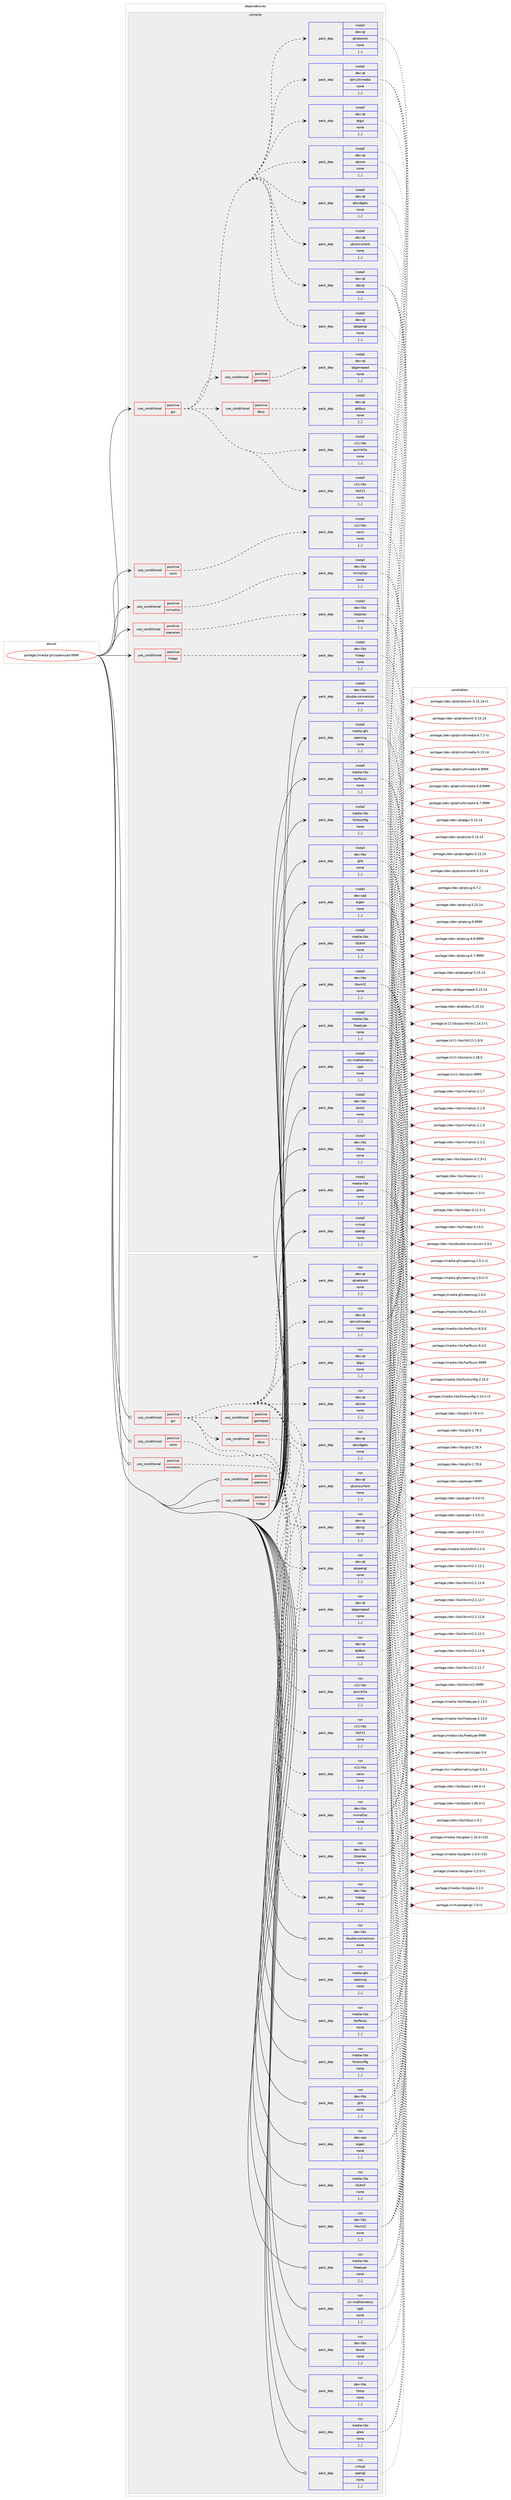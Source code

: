 digraph prolog {

# *************
# Graph options
# *************

newrank=true;
concentrate=true;
compound=true;
graph [rankdir=LR,fontname=Helvetica,fontsize=10,ranksep=1.5];#, ranksep=2.5, nodesep=0.2];
edge  [arrowhead=vee];
node  [fontname=Helvetica,fontsize=10];

# **********
# The ebuild
# **********

subgraph cluster_leftcol {
color=gray;
label=<<i>ebuild</i>>;
id [label="portage://media-gfx/openscad-9999", color=red, width=4, href="../media-gfx/openscad-9999.svg"];
}

# ****************
# The dependencies
# ****************

subgraph cluster_midcol {
color=gray;
label=<<i>dependencies</i>>;
subgraph cluster_compile {
fillcolor="#eeeeee";
style=filled;
label=<<i>compile</i>>;
subgraph cond73651 {
dependency292215 [label=<<TABLE BORDER="0" CELLBORDER="1" CELLSPACING="0" CELLPADDING="4"><TR><TD ROWSPAN="3" CELLPADDING="10">use_conditional</TD></TR><TR><TD>positive</TD></TR><TR><TD>cairo</TD></TR></TABLE>>, shape=none, color=red];
subgraph pack216193 {
dependency292216 [label=<<TABLE BORDER="0" CELLBORDER="1" CELLSPACING="0" CELLPADDING="4" WIDTH="220"><TR><TD ROWSPAN="6" CELLPADDING="30">pack_dep</TD></TR><TR><TD WIDTH="110">install</TD></TR><TR><TD>x11-libs</TD></TR><TR><TD>cairo</TD></TR><TR><TD>none</TD></TR><TR><TD>[,,]</TD></TR></TABLE>>, shape=none, color=blue];
}
dependency292215:e -> dependency292216:w [weight=20,style="dashed",arrowhead="vee"];
}
id:e -> dependency292215:w [weight=20,style="solid",arrowhead="vee"];
subgraph cond73652 {
dependency292217 [label=<<TABLE BORDER="0" CELLBORDER="1" CELLSPACING="0" CELLPADDING="4"><TR><TD ROWSPAN="3" CELLPADDING="10">use_conditional</TD></TR><TR><TD>positive</TD></TR><TR><TD>gui</TD></TR></TABLE>>, shape=none, color=red];
subgraph pack216194 {
dependency292218 [label=<<TABLE BORDER="0" CELLBORDER="1" CELLSPACING="0" CELLPADDING="4" WIDTH="220"><TR><TD ROWSPAN="6" CELLPADDING="30">pack_dep</TD></TR><TR><TD WIDTH="110">install</TD></TR><TR><TD>dev-qt</TD></TR><TR><TD>qtconcurrent</TD></TR><TR><TD>none</TD></TR><TR><TD>[,,]</TD></TR></TABLE>>, shape=none, color=blue];
}
dependency292217:e -> dependency292218:w [weight=20,style="dashed",arrowhead="vee"];
subgraph pack216195 {
dependency292219 [label=<<TABLE BORDER="0" CELLBORDER="1" CELLSPACING="0" CELLPADDING="4" WIDTH="220"><TR><TD ROWSPAN="6" CELLPADDING="30">pack_dep</TD></TR><TR><TD WIDTH="110">install</TD></TR><TR><TD>dev-qt</TD></TR><TR><TD>qtcore</TD></TR><TR><TD>none</TD></TR><TR><TD>[,,]</TD></TR></TABLE>>, shape=none, color=blue];
}
dependency292217:e -> dependency292219:w [weight=20,style="dashed",arrowhead="vee"];
subgraph pack216196 {
dependency292220 [label=<<TABLE BORDER="0" CELLBORDER="1" CELLSPACING="0" CELLPADDING="4" WIDTH="220"><TR><TD ROWSPAN="6" CELLPADDING="30">pack_dep</TD></TR><TR><TD WIDTH="110">install</TD></TR><TR><TD>dev-qt</TD></TR><TR><TD>qtgui</TD></TR><TR><TD>none</TD></TR><TR><TD>[,,]</TD></TR></TABLE>>, shape=none, color=blue];
}
dependency292217:e -> dependency292220:w [weight=20,style="dashed",arrowhead="vee"];
subgraph pack216197 {
dependency292221 [label=<<TABLE BORDER="0" CELLBORDER="1" CELLSPACING="0" CELLPADDING="4" WIDTH="220"><TR><TD ROWSPAN="6" CELLPADDING="30">pack_dep</TD></TR><TR><TD WIDTH="110">install</TD></TR><TR><TD>dev-qt</TD></TR><TR><TD>qtmultimedia</TD></TR><TR><TD>none</TD></TR><TR><TD>[,,]</TD></TR></TABLE>>, shape=none, color=blue];
}
dependency292217:e -> dependency292221:w [weight=20,style="dashed",arrowhead="vee"];
subgraph pack216198 {
dependency292222 [label=<<TABLE BORDER="0" CELLBORDER="1" CELLSPACING="0" CELLPADDING="4" WIDTH="220"><TR><TD ROWSPAN="6" CELLPADDING="30">pack_dep</TD></TR><TR><TD WIDTH="110">install</TD></TR><TR><TD>dev-qt</TD></TR><TR><TD>qtnetwork</TD></TR><TR><TD>none</TD></TR><TR><TD>[,,]</TD></TR></TABLE>>, shape=none, color=blue];
}
dependency292217:e -> dependency292222:w [weight=20,style="dashed",arrowhead="vee"];
subgraph pack216199 {
dependency292223 [label=<<TABLE BORDER="0" CELLBORDER="1" CELLSPACING="0" CELLPADDING="4" WIDTH="220"><TR><TD ROWSPAN="6" CELLPADDING="30">pack_dep</TD></TR><TR><TD WIDTH="110">install</TD></TR><TR><TD>dev-qt</TD></TR><TR><TD>qtopengl</TD></TR><TR><TD>none</TD></TR><TR><TD>[,,]</TD></TR></TABLE>>, shape=none, color=blue];
}
dependency292217:e -> dependency292223:w [weight=20,style="dashed",arrowhead="vee"];
subgraph pack216200 {
dependency292224 [label=<<TABLE BORDER="0" CELLBORDER="1" CELLSPACING="0" CELLPADDING="4" WIDTH="220"><TR><TD ROWSPAN="6" CELLPADDING="30">pack_dep</TD></TR><TR><TD WIDTH="110">install</TD></TR><TR><TD>dev-qt</TD></TR><TR><TD>qtsvg</TD></TR><TR><TD>none</TD></TR><TR><TD>[,,]</TD></TR></TABLE>>, shape=none, color=blue];
}
dependency292217:e -> dependency292224:w [weight=20,style="dashed",arrowhead="vee"];
subgraph pack216201 {
dependency292225 [label=<<TABLE BORDER="0" CELLBORDER="1" CELLSPACING="0" CELLPADDING="4" WIDTH="220"><TR><TD ROWSPAN="6" CELLPADDING="30">pack_dep</TD></TR><TR><TD WIDTH="110">install</TD></TR><TR><TD>dev-qt</TD></TR><TR><TD>qtwidgets</TD></TR><TR><TD>none</TD></TR><TR><TD>[,,]</TD></TR></TABLE>>, shape=none, color=blue];
}
dependency292217:e -> dependency292225:w [weight=20,style="dashed",arrowhead="vee"];
subgraph pack216202 {
dependency292226 [label=<<TABLE BORDER="0" CELLBORDER="1" CELLSPACING="0" CELLPADDING="4" WIDTH="220"><TR><TD ROWSPAN="6" CELLPADDING="30">pack_dep</TD></TR><TR><TD WIDTH="110">install</TD></TR><TR><TD>x11-libs</TD></TR><TR><TD>libX11</TD></TR><TR><TD>none</TD></TR><TR><TD>[,,]</TD></TR></TABLE>>, shape=none, color=blue];
}
dependency292217:e -> dependency292226:w [weight=20,style="dashed",arrowhead="vee"];
subgraph pack216203 {
dependency292227 [label=<<TABLE BORDER="0" CELLBORDER="1" CELLSPACING="0" CELLPADDING="4" WIDTH="220"><TR><TD ROWSPAN="6" CELLPADDING="30">pack_dep</TD></TR><TR><TD WIDTH="110">install</TD></TR><TR><TD>x11-libs</TD></TR><TR><TD>qscintilla</TD></TR><TR><TD>none</TD></TR><TR><TD>[,,]</TD></TR></TABLE>>, shape=none, color=blue];
}
dependency292217:e -> dependency292227:w [weight=20,style="dashed",arrowhead="vee"];
subgraph cond73653 {
dependency292228 [label=<<TABLE BORDER="0" CELLBORDER="1" CELLSPACING="0" CELLPADDING="4"><TR><TD ROWSPAN="3" CELLPADDING="10">use_conditional</TD></TR><TR><TD>positive</TD></TR><TR><TD>dbus</TD></TR></TABLE>>, shape=none, color=red];
subgraph pack216204 {
dependency292229 [label=<<TABLE BORDER="0" CELLBORDER="1" CELLSPACING="0" CELLPADDING="4" WIDTH="220"><TR><TD ROWSPAN="6" CELLPADDING="30">pack_dep</TD></TR><TR><TD WIDTH="110">install</TD></TR><TR><TD>dev-qt</TD></TR><TR><TD>qtdbus</TD></TR><TR><TD>none</TD></TR><TR><TD>[,,]</TD></TR></TABLE>>, shape=none, color=blue];
}
dependency292228:e -> dependency292229:w [weight=20,style="dashed",arrowhead="vee"];
}
dependency292217:e -> dependency292228:w [weight=20,style="dashed",arrowhead="vee"];
subgraph cond73654 {
dependency292230 [label=<<TABLE BORDER="0" CELLBORDER="1" CELLSPACING="0" CELLPADDING="4"><TR><TD ROWSPAN="3" CELLPADDING="10">use_conditional</TD></TR><TR><TD>positive</TD></TR><TR><TD>gamepad</TD></TR></TABLE>>, shape=none, color=red];
subgraph pack216205 {
dependency292231 [label=<<TABLE BORDER="0" CELLBORDER="1" CELLSPACING="0" CELLPADDING="4" WIDTH="220"><TR><TD ROWSPAN="6" CELLPADDING="30">pack_dep</TD></TR><TR><TD WIDTH="110">install</TD></TR><TR><TD>dev-qt</TD></TR><TR><TD>qtgamepad</TD></TR><TR><TD>none</TD></TR><TR><TD>[,,]</TD></TR></TABLE>>, shape=none, color=blue];
}
dependency292230:e -> dependency292231:w [weight=20,style="dashed",arrowhead="vee"];
}
dependency292217:e -> dependency292230:w [weight=20,style="dashed",arrowhead="vee"];
}
id:e -> dependency292217:w [weight=20,style="solid",arrowhead="vee"];
subgraph cond73655 {
dependency292232 [label=<<TABLE BORDER="0" CELLBORDER="1" CELLSPACING="0" CELLPADDING="4"><TR><TD ROWSPAN="3" CELLPADDING="10">use_conditional</TD></TR><TR><TD>positive</TD></TR><TR><TD>hidapi</TD></TR></TABLE>>, shape=none, color=red];
subgraph pack216206 {
dependency292233 [label=<<TABLE BORDER="0" CELLBORDER="1" CELLSPACING="0" CELLPADDING="4" WIDTH="220"><TR><TD ROWSPAN="6" CELLPADDING="30">pack_dep</TD></TR><TR><TD WIDTH="110">install</TD></TR><TR><TD>dev-libs</TD></TR><TR><TD>hidapi</TD></TR><TR><TD>none</TD></TR><TR><TD>[,,]</TD></TR></TABLE>>, shape=none, color=blue];
}
dependency292232:e -> dependency292233:w [weight=20,style="dashed",arrowhead="vee"];
}
id:e -> dependency292232:w [weight=20,style="solid",arrowhead="vee"];
subgraph cond73656 {
dependency292234 [label=<<TABLE BORDER="0" CELLBORDER="1" CELLSPACING="0" CELLPADDING="4"><TR><TD ROWSPAN="3" CELLPADDING="10">use_conditional</TD></TR><TR><TD>positive</TD></TR><TR><TD>mimalloc</TD></TR></TABLE>>, shape=none, color=red];
subgraph pack216207 {
dependency292235 [label=<<TABLE BORDER="0" CELLBORDER="1" CELLSPACING="0" CELLPADDING="4" WIDTH="220"><TR><TD ROWSPAN="6" CELLPADDING="30">pack_dep</TD></TR><TR><TD WIDTH="110">install</TD></TR><TR><TD>dev-libs</TD></TR><TR><TD>mimalloc</TD></TR><TR><TD>none</TD></TR><TR><TD>[,,]</TD></TR></TABLE>>, shape=none, color=blue];
}
dependency292234:e -> dependency292235:w [weight=20,style="dashed",arrowhead="vee"];
}
id:e -> dependency292234:w [weight=20,style="solid",arrowhead="vee"];
subgraph cond73657 {
dependency292236 [label=<<TABLE BORDER="0" CELLBORDER="1" CELLSPACING="0" CELLPADDING="4"><TR><TD ROWSPAN="3" CELLPADDING="10">use_conditional</TD></TR><TR><TD>positive</TD></TR><TR><TD>spacenav</TD></TR></TABLE>>, shape=none, color=red];
subgraph pack216208 {
dependency292237 [label=<<TABLE BORDER="0" CELLBORDER="1" CELLSPACING="0" CELLPADDING="4" WIDTH="220"><TR><TD ROWSPAN="6" CELLPADDING="30">pack_dep</TD></TR><TR><TD WIDTH="110">install</TD></TR><TR><TD>dev-libs</TD></TR><TR><TD>libspnav</TD></TR><TR><TD>none</TD></TR><TR><TD>[,,]</TD></TR></TABLE>>, shape=none, color=blue];
}
dependency292236:e -> dependency292237:w [weight=20,style="dashed",arrowhead="vee"];
}
id:e -> dependency292236:w [weight=20,style="solid",arrowhead="vee"];
subgraph pack216209 {
dependency292238 [label=<<TABLE BORDER="0" CELLBORDER="1" CELLSPACING="0" CELLPADDING="4" WIDTH="220"><TR><TD ROWSPAN="6" CELLPADDING="30">pack_dep</TD></TR><TR><TD WIDTH="110">install</TD></TR><TR><TD>dev-cpp</TD></TR><TR><TD>eigen</TD></TR><TR><TD>none</TD></TR><TR><TD>[,,]</TD></TR></TABLE>>, shape=none, color=blue];
}
id:e -> dependency292238:w [weight=20,style="solid",arrowhead="vee"];
subgraph pack216210 {
dependency292239 [label=<<TABLE BORDER="0" CELLBORDER="1" CELLSPACING="0" CELLPADDING="4" WIDTH="220"><TR><TD ROWSPAN="6" CELLPADDING="30">pack_dep</TD></TR><TR><TD WIDTH="110">install</TD></TR><TR><TD>dev-libs</TD></TR><TR><TD>boost</TD></TR><TR><TD>none</TD></TR><TR><TD>[,,]</TD></TR></TABLE>>, shape=none, color=blue];
}
id:e -> dependency292239:w [weight=20,style="solid",arrowhead="vee"];
subgraph pack216211 {
dependency292240 [label=<<TABLE BORDER="0" CELLBORDER="1" CELLSPACING="0" CELLPADDING="4" WIDTH="220"><TR><TD ROWSPAN="6" CELLPADDING="30">pack_dep</TD></TR><TR><TD WIDTH="110">install</TD></TR><TR><TD>dev-libs</TD></TR><TR><TD>double-conversion</TD></TR><TR><TD>none</TD></TR><TR><TD>[,,]</TD></TR></TABLE>>, shape=none, color=blue];
}
id:e -> dependency292240:w [weight=20,style="solid",arrowhead="vee"];
subgraph pack216212 {
dependency292241 [label=<<TABLE BORDER="0" CELLBORDER="1" CELLSPACING="0" CELLPADDING="4" WIDTH="220"><TR><TD ROWSPAN="6" CELLPADDING="30">pack_dep</TD></TR><TR><TD WIDTH="110">install</TD></TR><TR><TD>dev-libs</TD></TR><TR><TD>glib</TD></TR><TR><TD>none</TD></TR><TR><TD>[,,]</TD></TR></TABLE>>, shape=none, color=blue];
}
id:e -> dependency292241:w [weight=20,style="solid",arrowhead="vee"];
subgraph pack216213 {
dependency292242 [label=<<TABLE BORDER="0" CELLBORDER="1" CELLSPACING="0" CELLPADDING="4" WIDTH="220"><TR><TD ROWSPAN="6" CELLPADDING="30">pack_dep</TD></TR><TR><TD WIDTH="110">install</TD></TR><TR><TD>dev-libs</TD></TR><TR><TD>libxml2</TD></TR><TR><TD>none</TD></TR><TR><TD>[,,]</TD></TR></TABLE>>, shape=none, color=blue];
}
id:e -> dependency292242:w [weight=20,style="solid",arrowhead="vee"];
subgraph pack216214 {
dependency292243 [label=<<TABLE BORDER="0" CELLBORDER="1" CELLSPACING="0" CELLPADDING="4" WIDTH="220"><TR><TD ROWSPAN="6" CELLPADDING="30">pack_dep</TD></TR><TR><TD WIDTH="110">install</TD></TR><TR><TD>dev-libs</TD></TR><TR><TD>libzip</TD></TR><TR><TD>none</TD></TR><TR><TD>[,,]</TD></TR></TABLE>>, shape=none, color=blue];
}
id:e -> dependency292243:w [weight=20,style="solid",arrowhead="vee"];
subgraph pack216215 {
dependency292244 [label=<<TABLE BORDER="0" CELLBORDER="1" CELLSPACING="0" CELLPADDING="4" WIDTH="220"><TR><TD ROWSPAN="6" CELLPADDING="30">pack_dep</TD></TR><TR><TD WIDTH="110">install</TD></TR><TR><TD>media-gfx</TD></TR><TR><TD>opencsg</TD></TR><TR><TD>none</TD></TR><TR><TD>[,,]</TD></TR></TABLE>>, shape=none, color=blue];
}
id:e -> dependency292244:w [weight=20,style="solid",arrowhead="vee"];
subgraph pack216216 {
dependency292245 [label=<<TABLE BORDER="0" CELLBORDER="1" CELLSPACING="0" CELLPADDING="4" WIDTH="220"><TR><TD ROWSPAN="6" CELLPADDING="30">pack_dep</TD></TR><TR><TD WIDTH="110">install</TD></TR><TR><TD>media-libs</TD></TR><TR><TD>fontconfig</TD></TR><TR><TD>none</TD></TR><TR><TD>[,,]</TD></TR></TABLE>>, shape=none, color=blue];
}
id:e -> dependency292245:w [weight=20,style="solid",arrowhead="vee"];
subgraph pack216217 {
dependency292246 [label=<<TABLE BORDER="0" CELLBORDER="1" CELLSPACING="0" CELLPADDING="4" WIDTH="220"><TR><TD ROWSPAN="6" CELLPADDING="30">pack_dep</TD></TR><TR><TD WIDTH="110">install</TD></TR><TR><TD>media-libs</TD></TR><TR><TD>freetype</TD></TR><TR><TD>none</TD></TR><TR><TD>[,,]</TD></TR></TABLE>>, shape=none, color=blue];
}
id:e -> dependency292246:w [weight=20,style="solid",arrowhead="vee"];
subgraph pack216218 {
dependency292247 [label=<<TABLE BORDER="0" CELLBORDER="1" CELLSPACING="0" CELLPADDING="4" WIDTH="220"><TR><TD ROWSPAN="6" CELLPADDING="30">pack_dep</TD></TR><TR><TD WIDTH="110">install</TD></TR><TR><TD>media-libs</TD></TR><TR><TD>glew</TD></TR><TR><TD>none</TD></TR><TR><TD>[,,]</TD></TR></TABLE>>, shape=none, color=blue];
}
id:e -> dependency292247:w [weight=20,style="solid",arrowhead="vee"];
subgraph pack216219 {
dependency292248 [label=<<TABLE BORDER="0" CELLBORDER="1" CELLSPACING="0" CELLPADDING="4" WIDTH="220"><TR><TD ROWSPAN="6" CELLPADDING="30">pack_dep</TD></TR><TR><TD WIDTH="110">install</TD></TR><TR><TD>media-libs</TD></TR><TR><TD>harfbuzz</TD></TR><TR><TD>none</TD></TR><TR><TD>[,,]</TD></TR></TABLE>>, shape=none, color=blue];
}
id:e -> dependency292248:w [weight=20,style="solid",arrowhead="vee"];
subgraph pack216220 {
dependency292249 [label=<<TABLE BORDER="0" CELLBORDER="1" CELLSPACING="0" CELLPADDING="4" WIDTH="220"><TR><TD ROWSPAN="6" CELLPADDING="30">pack_dep</TD></TR><TR><TD WIDTH="110">install</TD></TR><TR><TD>media-libs</TD></TR><TR><TD>lib3mf</TD></TR><TR><TD>none</TD></TR><TR><TD>[,,]</TD></TR></TABLE>>, shape=none, color=blue];
}
id:e -> dependency292249:w [weight=20,style="solid",arrowhead="vee"];
subgraph pack216221 {
dependency292250 [label=<<TABLE BORDER="0" CELLBORDER="1" CELLSPACING="0" CELLPADDING="4" WIDTH="220"><TR><TD ROWSPAN="6" CELLPADDING="30">pack_dep</TD></TR><TR><TD WIDTH="110">install</TD></TR><TR><TD>sci-mathematics</TD></TR><TR><TD>cgal</TD></TR><TR><TD>none</TD></TR><TR><TD>[,,]</TD></TR></TABLE>>, shape=none, color=blue];
}
id:e -> dependency292250:w [weight=20,style="solid",arrowhead="vee"];
subgraph pack216222 {
dependency292251 [label=<<TABLE BORDER="0" CELLBORDER="1" CELLSPACING="0" CELLPADDING="4" WIDTH="220"><TR><TD ROWSPAN="6" CELLPADDING="30">pack_dep</TD></TR><TR><TD WIDTH="110">install</TD></TR><TR><TD>virtual</TD></TR><TR><TD>opengl</TD></TR><TR><TD>none</TD></TR><TR><TD>[,,]</TD></TR></TABLE>>, shape=none, color=blue];
}
id:e -> dependency292251:w [weight=20,style="solid",arrowhead="vee"];
}
subgraph cluster_compileandrun {
fillcolor="#eeeeee";
style=filled;
label=<<i>compile and run</i>>;
}
subgraph cluster_run {
fillcolor="#eeeeee";
style=filled;
label=<<i>run</i>>;
subgraph cond73658 {
dependency292252 [label=<<TABLE BORDER="0" CELLBORDER="1" CELLSPACING="0" CELLPADDING="4"><TR><TD ROWSPAN="3" CELLPADDING="10">use_conditional</TD></TR><TR><TD>positive</TD></TR><TR><TD>cairo</TD></TR></TABLE>>, shape=none, color=red];
subgraph pack216223 {
dependency292253 [label=<<TABLE BORDER="0" CELLBORDER="1" CELLSPACING="0" CELLPADDING="4" WIDTH="220"><TR><TD ROWSPAN="6" CELLPADDING="30">pack_dep</TD></TR><TR><TD WIDTH="110">run</TD></TR><TR><TD>x11-libs</TD></TR><TR><TD>cairo</TD></TR><TR><TD>none</TD></TR><TR><TD>[,,]</TD></TR></TABLE>>, shape=none, color=blue];
}
dependency292252:e -> dependency292253:w [weight=20,style="dashed",arrowhead="vee"];
}
id:e -> dependency292252:w [weight=20,style="solid",arrowhead="odot"];
subgraph cond73659 {
dependency292254 [label=<<TABLE BORDER="0" CELLBORDER="1" CELLSPACING="0" CELLPADDING="4"><TR><TD ROWSPAN="3" CELLPADDING="10">use_conditional</TD></TR><TR><TD>positive</TD></TR><TR><TD>gui</TD></TR></TABLE>>, shape=none, color=red];
subgraph pack216224 {
dependency292255 [label=<<TABLE BORDER="0" CELLBORDER="1" CELLSPACING="0" CELLPADDING="4" WIDTH="220"><TR><TD ROWSPAN="6" CELLPADDING="30">pack_dep</TD></TR><TR><TD WIDTH="110">run</TD></TR><TR><TD>dev-qt</TD></TR><TR><TD>qtconcurrent</TD></TR><TR><TD>none</TD></TR><TR><TD>[,,]</TD></TR></TABLE>>, shape=none, color=blue];
}
dependency292254:e -> dependency292255:w [weight=20,style="dashed",arrowhead="vee"];
subgraph pack216225 {
dependency292256 [label=<<TABLE BORDER="0" CELLBORDER="1" CELLSPACING="0" CELLPADDING="4" WIDTH="220"><TR><TD ROWSPAN="6" CELLPADDING="30">pack_dep</TD></TR><TR><TD WIDTH="110">run</TD></TR><TR><TD>dev-qt</TD></TR><TR><TD>qtcore</TD></TR><TR><TD>none</TD></TR><TR><TD>[,,]</TD></TR></TABLE>>, shape=none, color=blue];
}
dependency292254:e -> dependency292256:w [weight=20,style="dashed",arrowhead="vee"];
subgraph pack216226 {
dependency292257 [label=<<TABLE BORDER="0" CELLBORDER="1" CELLSPACING="0" CELLPADDING="4" WIDTH="220"><TR><TD ROWSPAN="6" CELLPADDING="30">pack_dep</TD></TR><TR><TD WIDTH="110">run</TD></TR><TR><TD>dev-qt</TD></TR><TR><TD>qtgui</TD></TR><TR><TD>none</TD></TR><TR><TD>[,,]</TD></TR></TABLE>>, shape=none, color=blue];
}
dependency292254:e -> dependency292257:w [weight=20,style="dashed",arrowhead="vee"];
subgraph pack216227 {
dependency292258 [label=<<TABLE BORDER="0" CELLBORDER="1" CELLSPACING="0" CELLPADDING="4" WIDTH="220"><TR><TD ROWSPAN="6" CELLPADDING="30">pack_dep</TD></TR><TR><TD WIDTH="110">run</TD></TR><TR><TD>dev-qt</TD></TR><TR><TD>qtmultimedia</TD></TR><TR><TD>none</TD></TR><TR><TD>[,,]</TD></TR></TABLE>>, shape=none, color=blue];
}
dependency292254:e -> dependency292258:w [weight=20,style="dashed",arrowhead="vee"];
subgraph pack216228 {
dependency292259 [label=<<TABLE BORDER="0" CELLBORDER="1" CELLSPACING="0" CELLPADDING="4" WIDTH="220"><TR><TD ROWSPAN="6" CELLPADDING="30">pack_dep</TD></TR><TR><TD WIDTH="110">run</TD></TR><TR><TD>dev-qt</TD></TR><TR><TD>qtnetwork</TD></TR><TR><TD>none</TD></TR><TR><TD>[,,]</TD></TR></TABLE>>, shape=none, color=blue];
}
dependency292254:e -> dependency292259:w [weight=20,style="dashed",arrowhead="vee"];
subgraph pack216229 {
dependency292260 [label=<<TABLE BORDER="0" CELLBORDER="1" CELLSPACING="0" CELLPADDING="4" WIDTH="220"><TR><TD ROWSPAN="6" CELLPADDING="30">pack_dep</TD></TR><TR><TD WIDTH="110">run</TD></TR><TR><TD>dev-qt</TD></TR><TR><TD>qtopengl</TD></TR><TR><TD>none</TD></TR><TR><TD>[,,]</TD></TR></TABLE>>, shape=none, color=blue];
}
dependency292254:e -> dependency292260:w [weight=20,style="dashed",arrowhead="vee"];
subgraph pack216230 {
dependency292261 [label=<<TABLE BORDER="0" CELLBORDER="1" CELLSPACING="0" CELLPADDING="4" WIDTH="220"><TR><TD ROWSPAN="6" CELLPADDING="30">pack_dep</TD></TR><TR><TD WIDTH="110">run</TD></TR><TR><TD>dev-qt</TD></TR><TR><TD>qtsvg</TD></TR><TR><TD>none</TD></TR><TR><TD>[,,]</TD></TR></TABLE>>, shape=none, color=blue];
}
dependency292254:e -> dependency292261:w [weight=20,style="dashed",arrowhead="vee"];
subgraph pack216231 {
dependency292262 [label=<<TABLE BORDER="0" CELLBORDER="1" CELLSPACING="0" CELLPADDING="4" WIDTH="220"><TR><TD ROWSPAN="6" CELLPADDING="30">pack_dep</TD></TR><TR><TD WIDTH="110">run</TD></TR><TR><TD>dev-qt</TD></TR><TR><TD>qtwidgets</TD></TR><TR><TD>none</TD></TR><TR><TD>[,,]</TD></TR></TABLE>>, shape=none, color=blue];
}
dependency292254:e -> dependency292262:w [weight=20,style="dashed",arrowhead="vee"];
subgraph pack216232 {
dependency292263 [label=<<TABLE BORDER="0" CELLBORDER="1" CELLSPACING="0" CELLPADDING="4" WIDTH="220"><TR><TD ROWSPAN="6" CELLPADDING="30">pack_dep</TD></TR><TR><TD WIDTH="110">run</TD></TR><TR><TD>x11-libs</TD></TR><TR><TD>libX11</TD></TR><TR><TD>none</TD></TR><TR><TD>[,,]</TD></TR></TABLE>>, shape=none, color=blue];
}
dependency292254:e -> dependency292263:w [weight=20,style="dashed",arrowhead="vee"];
subgraph pack216233 {
dependency292264 [label=<<TABLE BORDER="0" CELLBORDER="1" CELLSPACING="0" CELLPADDING="4" WIDTH="220"><TR><TD ROWSPAN="6" CELLPADDING="30">pack_dep</TD></TR><TR><TD WIDTH="110">run</TD></TR><TR><TD>x11-libs</TD></TR><TR><TD>qscintilla</TD></TR><TR><TD>none</TD></TR><TR><TD>[,,]</TD></TR></TABLE>>, shape=none, color=blue];
}
dependency292254:e -> dependency292264:w [weight=20,style="dashed",arrowhead="vee"];
subgraph cond73660 {
dependency292265 [label=<<TABLE BORDER="0" CELLBORDER="1" CELLSPACING="0" CELLPADDING="4"><TR><TD ROWSPAN="3" CELLPADDING="10">use_conditional</TD></TR><TR><TD>positive</TD></TR><TR><TD>dbus</TD></TR></TABLE>>, shape=none, color=red];
subgraph pack216234 {
dependency292266 [label=<<TABLE BORDER="0" CELLBORDER="1" CELLSPACING="0" CELLPADDING="4" WIDTH="220"><TR><TD ROWSPAN="6" CELLPADDING="30">pack_dep</TD></TR><TR><TD WIDTH="110">run</TD></TR><TR><TD>dev-qt</TD></TR><TR><TD>qtdbus</TD></TR><TR><TD>none</TD></TR><TR><TD>[,,]</TD></TR></TABLE>>, shape=none, color=blue];
}
dependency292265:e -> dependency292266:w [weight=20,style="dashed",arrowhead="vee"];
}
dependency292254:e -> dependency292265:w [weight=20,style="dashed",arrowhead="vee"];
subgraph cond73661 {
dependency292267 [label=<<TABLE BORDER="0" CELLBORDER="1" CELLSPACING="0" CELLPADDING="4"><TR><TD ROWSPAN="3" CELLPADDING="10">use_conditional</TD></TR><TR><TD>positive</TD></TR><TR><TD>gamepad</TD></TR></TABLE>>, shape=none, color=red];
subgraph pack216235 {
dependency292268 [label=<<TABLE BORDER="0" CELLBORDER="1" CELLSPACING="0" CELLPADDING="4" WIDTH="220"><TR><TD ROWSPAN="6" CELLPADDING="30">pack_dep</TD></TR><TR><TD WIDTH="110">run</TD></TR><TR><TD>dev-qt</TD></TR><TR><TD>qtgamepad</TD></TR><TR><TD>none</TD></TR><TR><TD>[,,]</TD></TR></TABLE>>, shape=none, color=blue];
}
dependency292267:e -> dependency292268:w [weight=20,style="dashed",arrowhead="vee"];
}
dependency292254:e -> dependency292267:w [weight=20,style="dashed",arrowhead="vee"];
}
id:e -> dependency292254:w [weight=20,style="solid",arrowhead="odot"];
subgraph cond73662 {
dependency292269 [label=<<TABLE BORDER="0" CELLBORDER="1" CELLSPACING="0" CELLPADDING="4"><TR><TD ROWSPAN="3" CELLPADDING="10">use_conditional</TD></TR><TR><TD>positive</TD></TR><TR><TD>hidapi</TD></TR></TABLE>>, shape=none, color=red];
subgraph pack216236 {
dependency292270 [label=<<TABLE BORDER="0" CELLBORDER="1" CELLSPACING="0" CELLPADDING="4" WIDTH="220"><TR><TD ROWSPAN="6" CELLPADDING="30">pack_dep</TD></TR><TR><TD WIDTH="110">run</TD></TR><TR><TD>dev-libs</TD></TR><TR><TD>hidapi</TD></TR><TR><TD>none</TD></TR><TR><TD>[,,]</TD></TR></TABLE>>, shape=none, color=blue];
}
dependency292269:e -> dependency292270:w [weight=20,style="dashed",arrowhead="vee"];
}
id:e -> dependency292269:w [weight=20,style="solid",arrowhead="odot"];
subgraph cond73663 {
dependency292271 [label=<<TABLE BORDER="0" CELLBORDER="1" CELLSPACING="0" CELLPADDING="4"><TR><TD ROWSPAN="3" CELLPADDING="10">use_conditional</TD></TR><TR><TD>positive</TD></TR><TR><TD>mimalloc</TD></TR></TABLE>>, shape=none, color=red];
subgraph pack216237 {
dependency292272 [label=<<TABLE BORDER="0" CELLBORDER="1" CELLSPACING="0" CELLPADDING="4" WIDTH="220"><TR><TD ROWSPAN="6" CELLPADDING="30">pack_dep</TD></TR><TR><TD WIDTH="110">run</TD></TR><TR><TD>dev-libs</TD></TR><TR><TD>mimalloc</TD></TR><TR><TD>none</TD></TR><TR><TD>[,,]</TD></TR></TABLE>>, shape=none, color=blue];
}
dependency292271:e -> dependency292272:w [weight=20,style="dashed",arrowhead="vee"];
}
id:e -> dependency292271:w [weight=20,style="solid",arrowhead="odot"];
subgraph cond73664 {
dependency292273 [label=<<TABLE BORDER="0" CELLBORDER="1" CELLSPACING="0" CELLPADDING="4"><TR><TD ROWSPAN="3" CELLPADDING="10">use_conditional</TD></TR><TR><TD>positive</TD></TR><TR><TD>spacenav</TD></TR></TABLE>>, shape=none, color=red];
subgraph pack216238 {
dependency292274 [label=<<TABLE BORDER="0" CELLBORDER="1" CELLSPACING="0" CELLPADDING="4" WIDTH="220"><TR><TD ROWSPAN="6" CELLPADDING="30">pack_dep</TD></TR><TR><TD WIDTH="110">run</TD></TR><TR><TD>dev-libs</TD></TR><TR><TD>libspnav</TD></TR><TR><TD>none</TD></TR><TR><TD>[,,]</TD></TR></TABLE>>, shape=none, color=blue];
}
dependency292273:e -> dependency292274:w [weight=20,style="dashed",arrowhead="vee"];
}
id:e -> dependency292273:w [weight=20,style="solid",arrowhead="odot"];
subgraph pack216239 {
dependency292275 [label=<<TABLE BORDER="0" CELLBORDER="1" CELLSPACING="0" CELLPADDING="4" WIDTH="220"><TR><TD ROWSPAN="6" CELLPADDING="30">pack_dep</TD></TR><TR><TD WIDTH="110">run</TD></TR><TR><TD>dev-cpp</TD></TR><TR><TD>eigen</TD></TR><TR><TD>none</TD></TR><TR><TD>[,,]</TD></TR></TABLE>>, shape=none, color=blue];
}
id:e -> dependency292275:w [weight=20,style="solid",arrowhead="odot"];
subgraph pack216240 {
dependency292276 [label=<<TABLE BORDER="0" CELLBORDER="1" CELLSPACING="0" CELLPADDING="4" WIDTH="220"><TR><TD ROWSPAN="6" CELLPADDING="30">pack_dep</TD></TR><TR><TD WIDTH="110">run</TD></TR><TR><TD>dev-libs</TD></TR><TR><TD>boost</TD></TR><TR><TD>none</TD></TR><TR><TD>[,,]</TD></TR></TABLE>>, shape=none, color=blue];
}
id:e -> dependency292276:w [weight=20,style="solid",arrowhead="odot"];
subgraph pack216241 {
dependency292277 [label=<<TABLE BORDER="0" CELLBORDER="1" CELLSPACING="0" CELLPADDING="4" WIDTH="220"><TR><TD ROWSPAN="6" CELLPADDING="30">pack_dep</TD></TR><TR><TD WIDTH="110">run</TD></TR><TR><TD>dev-libs</TD></TR><TR><TD>double-conversion</TD></TR><TR><TD>none</TD></TR><TR><TD>[,,]</TD></TR></TABLE>>, shape=none, color=blue];
}
id:e -> dependency292277:w [weight=20,style="solid",arrowhead="odot"];
subgraph pack216242 {
dependency292278 [label=<<TABLE BORDER="0" CELLBORDER="1" CELLSPACING="0" CELLPADDING="4" WIDTH="220"><TR><TD ROWSPAN="6" CELLPADDING="30">pack_dep</TD></TR><TR><TD WIDTH="110">run</TD></TR><TR><TD>dev-libs</TD></TR><TR><TD>glib</TD></TR><TR><TD>none</TD></TR><TR><TD>[,,]</TD></TR></TABLE>>, shape=none, color=blue];
}
id:e -> dependency292278:w [weight=20,style="solid",arrowhead="odot"];
subgraph pack216243 {
dependency292279 [label=<<TABLE BORDER="0" CELLBORDER="1" CELLSPACING="0" CELLPADDING="4" WIDTH="220"><TR><TD ROWSPAN="6" CELLPADDING="30">pack_dep</TD></TR><TR><TD WIDTH="110">run</TD></TR><TR><TD>dev-libs</TD></TR><TR><TD>libxml2</TD></TR><TR><TD>none</TD></TR><TR><TD>[,,]</TD></TR></TABLE>>, shape=none, color=blue];
}
id:e -> dependency292279:w [weight=20,style="solid",arrowhead="odot"];
subgraph pack216244 {
dependency292280 [label=<<TABLE BORDER="0" CELLBORDER="1" CELLSPACING="0" CELLPADDING="4" WIDTH="220"><TR><TD ROWSPAN="6" CELLPADDING="30">pack_dep</TD></TR><TR><TD WIDTH="110">run</TD></TR><TR><TD>dev-libs</TD></TR><TR><TD>libzip</TD></TR><TR><TD>none</TD></TR><TR><TD>[,,]</TD></TR></TABLE>>, shape=none, color=blue];
}
id:e -> dependency292280:w [weight=20,style="solid",arrowhead="odot"];
subgraph pack216245 {
dependency292281 [label=<<TABLE BORDER="0" CELLBORDER="1" CELLSPACING="0" CELLPADDING="4" WIDTH="220"><TR><TD ROWSPAN="6" CELLPADDING="30">pack_dep</TD></TR><TR><TD WIDTH="110">run</TD></TR><TR><TD>media-gfx</TD></TR><TR><TD>opencsg</TD></TR><TR><TD>none</TD></TR><TR><TD>[,,]</TD></TR></TABLE>>, shape=none, color=blue];
}
id:e -> dependency292281:w [weight=20,style="solid",arrowhead="odot"];
subgraph pack216246 {
dependency292282 [label=<<TABLE BORDER="0" CELLBORDER="1" CELLSPACING="0" CELLPADDING="4" WIDTH="220"><TR><TD ROWSPAN="6" CELLPADDING="30">pack_dep</TD></TR><TR><TD WIDTH="110">run</TD></TR><TR><TD>media-libs</TD></TR><TR><TD>fontconfig</TD></TR><TR><TD>none</TD></TR><TR><TD>[,,]</TD></TR></TABLE>>, shape=none, color=blue];
}
id:e -> dependency292282:w [weight=20,style="solid",arrowhead="odot"];
subgraph pack216247 {
dependency292283 [label=<<TABLE BORDER="0" CELLBORDER="1" CELLSPACING="0" CELLPADDING="4" WIDTH="220"><TR><TD ROWSPAN="6" CELLPADDING="30">pack_dep</TD></TR><TR><TD WIDTH="110">run</TD></TR><TR><TD>media-libs</TD></TR><TR><TD>freetype</TD></TR><TR><TD>none</TD></TR><TR><TD>[,,]</TD></TR></TABLE>>, shape=none, color=blue];
}
id:e -> dependency292283:w [weight=20,style="solid",arrowhead="odot"];
subgraph pack216248 {
dependency292284 [label=<<TABLE BORDER="0" CELLBORDER="1" CELLSPACING="0" CELLPADDING="4" WIDTH="220"><TR><TD ROWSPAN="6" CELLPADDING="30">pack_dep</TD></TR><TR><TD WIDTH="110">run</TD></TR><TR><TD>media-libs</TD></TR><TR><TD>glew</TD></TR><TR><TD>none</TD></TR><TR><TD>[,,]</TD></TR></TABLE>>, shape=none, color=blue];
}
id:e -> dependency292284:w [weight=20,style="solid",arrowhead="odot"];
subgraph pack216249 {
dependency292285 [label=<<TABLE BORDER="0" CELLBORDER="1" CELLSPACING="0" CELLPADDING="4" WIDTH="220"><TR><TD ROWSPAN="6" CELLPADDING="30">pack_dep</TD></TR><TR><TD WIDTH="110">run</TD></TR><TR><TD>media-libs</TD></TR><TR><TD>harfbuzz</TD></TR><TR><TD>none</TD></TR><TR><TD>[,,]</TD></TR></TABLE>>, shape=none, color=blue];
}
id:e -> dependency292285:w [weight=20,style="solid",arrowhead="odot"];
subgraph pack216250 {
dependency292286 [label=<<TABLE BORDER="0" CELLBORDER="1" CELLSPACING="0" CELLPADDING="4" WIDTH="220"><TR><TD ROWSPAN="6" CELLPADDING="30">pack_dep</TD></TR><TR><TD WIDTH="110">run</TD></TR><TR><TD>media-libs</TD></TR><TR><TD>lib3mf</TD></TR><TR><TD>none</TD></TR><TR><TD>[,,]</TD></TR></TABLE>>, shape=none, color=blue];
}
id:e -> dependency292286:w [weight=20,style="solid",arrowhead="odot"];
subgraph pack216251 {
dependency292287 [label=<<TABLE BORDER="0" CELLBORDER="1" CELLSPACING="0" CELLPADDING="4" WIDTH="220"><TR><TD ROWSPAN="6" CELLPADDING="30">pack_dep</TD></TR><TR><TD WIDTH="110">run</TD></TR><TR><TD>sci-mathematics</TD></TR><TR><TD>cgal</TD></TR><TR><TD>none</TD></TR><TR><TD>[,,]</TD></TR></TABLE>>, shape=none, color=blue];
}
id:e -> dependency292287:w [weight=20,style="solid",arrowhead="odot"];
subgraph pack216252 {
dependency292288 [label=<<TABLE BORDER="0" CELLBORDER="1" CELLSPACING="0" CELLPADDING="4" WIDTH="220"><TR><TD ROWSPAN="6" CELLPADDING="30">pack_dep</TD></TR><TR><TD WIDTH="110">run</TD></TR><TR><TD>virtual</TD></TR><TR><TD>opengl</TD></TR><TR><TD>none</TD></TR><TR><TD>[,,]</TD></TR></TABLE>>, shape=none, color=blue];
}
id:e -> dependency292288:w [weight=20,style="solid",arrowhead="odot"];
}
}

# **************
# The candidates
# **************

subgraph cluster_choices {
rank=same;
color=gray;
label=<<i>candidates</i>>;

subgraph choice216193 {
color=black;
nodesep=1;
choice120494945108105981154799971051141114557575757 [label="portage://x11-libs/cairo-9999", color=red, width=4,href="../x11-libs/cairo-9999.svg"];
choice1204949451081059811547999710511411145494649564648 [label="portage://x11-libs/cairo-1.18.0", color=red, width=4,href="../x11-libs/cairo-1.18.0.svg"];
dependency292216:e -> choice120494945108105981154799971051141114557575757:w [style=dotted,weight="100"];
dependency292216:e -> choice1204949451081059811547999710511411145494649564648:w [style=dotted,weight="100"];
}
subgraph choice216194 {
color=black;
nodesep=1;
choice100101118451131164711311699111110991171141141011101164553464953464952 [label="portage://dev-qt/qtconcurrent-5.15.14", color=red, width=4,href="../dev-qt/qtconcurrent-5.15.14.svg"];
dependency292218:e -> choice100101118451131164711311699111110991171141141011101164553464953464952:w [style=dotted,weight="100"];
}
subgraph choice216195 {
color=black;
nodesep=1;
choice1001011184511311647113116991111141014553464953464952 [label="portage://dev-qt/qtcore-5.15.14", color=red, width=4,href="../dev-qt/qtcore-5.15.14.svg"];
dependency292219:e -> choice1001011184511311647113116991111141014553464953464952:w [style=dotted,weight="100"];
}
subgraph choice216196 {
color=black;
nodesep=1;
choice10010111845113116471131161031171054553464953464952 [label="portage://dev-qt/qtgui-5.15.14", color=red, width=4,href="../dev-qt/qtgui-5.15.14.svg"];
dependency292220:e -> choice10010111845113116471131161031171054553464953464952:w [style=dotted,weight="100"];
}
subgraph choice216197 {
color=black;
nodesep=1;
choice10010111845113116471131161091171081161051091011001059745544657575757 [label="portage://dev-qt/qtmultimedia-6.9999", color=red, width=4,href="../dev-qt/qtmultimedia-6.9999.svg"];
choice100101118451131164711311610911710811610510910110010597455446564657575757 [label="portage://dev-qt/qtmultimedia-6.8.9999", color=red, width=4,href="../dev-qt/qtmultimedia-6.8.9999.svg"];
choice100101118451131164711311610911710811610510910110010597455446554657575757 [label="portage://dev-qt/qtmultimedia-6.7.9999", color=red, width=4,href="../dev-qt/qtmultimedia-6.7.9999.svg"];
choice1001011184511311647113116109117108116105109101100105974554465546504511449 [label="portage://dev-qt/qtmultimedia-6.7.2-r1", color=red, width=4,href="../dev-qt/qtmultimedia-6.7.2-r1.svg"];
choice1001011184511311647113116109117108116105109101100105974553464953464952 [label="portage://dev-qt/qtmultimedia-5.15.14", color=red, width=4,href="../dev-qt/qtmultimedia-5.15.14.svg"];
dependency292221:e -> choice10010111845113116471131161091171081161051091011001059745544657575757:w [style=dotted,weight="100"];
dependency292221:e -> choice100101118451131164711311610911710811610510910110010597455446564657575757:w [style=dotted,weight="100"];
dependency292221:e -> choice100101118451131164711311610911710811610510910110010597455446554657575757:w [style=dotted,weight="100"];
dependency292221:e -> choice1001011184511311647113116109117108116105109101100105974554465546504511449:w [style=dotted,weight="100"];
dependency292221:e -> choice1001011184511311647113116109117108116105109101100105974553464953464952:w [style=dotted,weight="100"];
}
subgraph choice216198 {
color=black;
nodesep=1;
choice100101118451131164711311611010111611911111410745534649534649524511449 [label="portage://dev-qt/qtnetwork-5.15.14-r1", color=red, width=4,href="../dev-qt/qtnetwork-5.15.14-r1.svg"];
choice10010111845113116471131161101011161191111141074553464953464952 [label="portage://dev-qt/qtnetwork-5.15.14", color=red, width=4,href="../dev-qt/qtnetwork-5.15.14.svg"];
dependency292222:e -> choice100101118451131164711311611010111611911111410745534649534649524511449:w [style=dotted,weight="100"];
dependency292222:e -> choice10010111845113116471131161101011161191111141074553464953464952:w [style=dotted,weight="100"];
}
subgraph choice216199 {
color=black;
nodesep=1;
choice10010111845113116471131161111121011101031084553464953464952 [label="portage://dev-qt/qtopengl-5.15.14", color=red, width=4,href="../dev-qt/qtopengl-5.15.14.svg"];
dependency292223:e -> choice10010111845113116471131161111121011101031084553464953464952:w [style=dotted,weight="100"];
}
subgraph choice216200 {
color=black;
nodesep=1;
choice100101118451131164711311611511810345544657575757 [label="portage://dev-qt/qtsvg-6.9999", color=red, width=4,href="../dev-qt/qtsvg-6.9999.svg"];
choice1001011184511311647113116115118103455446564657575757 [label="portage://dev-qt/qtsvg-6.8.9999", color=red, width=4,href="../dev-qt/qtsvg-6.8.9999.svg"];
choice1001011184511311647113116115118103455446554657575757 [label="portage://dev-qt/qtsvg-6.7.9999", color=red, width=4,href="../dev-qt/qtsvg-6.7.9999.svg"];
choice1001011184511311647113116115118103455446554650 [label="portage://dev-qt/qtsvg-6.7.2", color=red, width=4,href="../dev-qt/qtsvg-6.7.2.svg"];
choice10010111845113116471131161151181034553464953464952 [label="portage://dev-qt/qtsvg-5.15.14", color=red, width=4,href="../dev-qt/qtsvg-5.15.14.svg"];
dependency292224:e -> choice100101118451131164711311611511810345544657575757:w [style=dotted,weight="100"];
dependency292224:e -> choice1001011184511311647113116115118103455446564657575757:w [style=dotted,weight="100"];
dependency292224:e -> choice1001011184511311647113116115118103455446554657575757:w [style=dotted,weight="100"];
dependency292224:e -> choice1001011184511311647113116115118103455446554650:w [style=dotted,weight="100"];
dependency292224:e -> choice10010111845113116471131161151181034553464953464952:w [style=dotted,weight="100"];
}
subgraph choice216201 {
color=black;
nodesep=1;
choice10010111845113116471131161191051001031011161154553464953464952 [label="portage://dev-qt/qtwidgets-5.15.14", color=red, width=4,href="../dev-qt/qtwidgets-5.15.14.svg"];
dependency292225:e -> choice10010111845113116471131161191051001031011161154553464953464952:w [style=dotted,weight="100"];
}
subgraph choice216202 {
color=black;
nodesep=1;
choice120494945108105981154710810598884949454946564657 [label="portage://x11-libs/libX11-1.8.9", color=red, width=4,href="../x11-libs/libX11-1.8.9.svg"];
dependency292226:e -> choice120494945108105981154710810598884949454946564657:w [style=dotted,weight="100"];
}
subgraph choice216203 {
color=black;
nodesep=1;
choice12049494510810598115471131159910511011610510810897455046495246494511449 [label="portage://x11-libs/qscintilla-2.14.1-r1", color=red, width=4,href="../x11-libs/qscintilla-2.14.1-r1.svg"];
dependency292227:e -> choice12049494510810598115471131159910511011610510810897455046495246494511449:w [style=dotted,weight="100"];
}
subgraph choice216204 {
color=black;
nodesep=1;
choice1001011184511311647113116100981171154553464953464952 [label="portage://dev-qt/qtdbus-5.15.14", color=red, width=4,href="../dev-qt/qtdbus-5.15.14.svg"];
dependency292229:e -> choice1001011184511311647113116100981171154553464953464952:w [style=dotted,weight="100"];
}
subgraph choice216205 {
color=black;
nodesep=1;
choice100101118451131164711311610397109101112971004553464953464952 [label="portage://dev-qt/qtgamepad-5.15.14", color=red, width=4,href="../dev-qt/qtgamepad-5.15.14.svg"];
dependency292231:e -> choice100101118451131164711311610397109101112971004553464953464952:w [style=dotted,weight="100"];
}
subgraph choice216206 {
color=black;
nodesep=1;
choice1001011184510810598115471041051009711210545484649524648 [label="portage://dev-libs/hidapi-0.14.0", color=red, width=4,href="../dev-libs/hidapi-0.14.0.svg"];
choice10010111845108105981154710410510097112105454846495146494511449 [label="portage://dev-libs/hidapi-0.13.1-r1", color=red, width=4,href="../dev-libs/hidapi-0.13.1-r1.svg"];
dependency292233:e -> choice1001011184510810598115471041051009711210545484649524648:w [style=dotted,weight="100"];
dependency292233:e -> choice10010111845108105981154710410510097112105454846495146494511449:w [style=dotted,weight="100"];
}
subgraph choice216207 {
color=black;
nodesep=1;
choice1001011184510810598115471091051099710810811199455046494655 [label="portage://dev-libs/mimalloc-2.1.7", color=red, width=4,href="../dev-libs/mimalloc-2.1.7.svg"];
choice1001011184510810598115471091051099710810811199455046494654 [label="portage://dev-libs/mimalloc-2.1.6", color=red, width=4,href="../dev-libs/mimalloc-2.1.6.svg"];
choice1001011184510810598115471091051099710810811199455046494652 [label="portage://dev-libs/mimalloc-2.1.4", color=red, width=4,href="../dev-libs/mimalloc-2.1.4.svg"];
choice1001011184510810598115471091051099710810811199455046494650 [label="portage://dev-libs/mimalloc-2.1.2", color=red, width=4,href="../dev-libs/mimalloc-2.1.2.svg"];
dependency292235:e -> choice1001011184510810598115471091051099710810811199455046494655:w [style=dotted,weight="100"];
dependency292235:e -> choice1001011184510810598115471091051099710810811199455046494654:w [style=dotted,weight="100"];
dependency292235:e -> choice1001011184510810598115471091051099710810811199455046494652:w [style=dotted,weight="100"];
dependency292235:e -> choice1001011184510810598115471091051099710810811199455046494650:w [style=dotted,weight="100"];
}
subgraph choice216208 {
color=black;
nodesep=1;
choice100101118451081059811547108105981151121109711845494649 [label="portage://dev-libs/libspnav-1.1", color=red, width=4,href="../dev-libs/libspnav-1.1.svg"];
choice1001011184510810598115471081059811511211097118454946484511449 [label="portage://dev-libs/libspnav-1.0-r1", color=red, width=4,href="../dev-libs/libspnav-1.0-r1.svg"];
choice10010111845108105981154710810598115112110971184548465046514511449 [label="portage://dev-libs/libspnav-0.2.3-r1", color=red, width=4,href="../dev-libs/libspnav-0.2.3-r1.svg"];
dependency292237:e -> choice100101118451081059811547108105981151121109711845494649:w [style=dotted,weight="100"];
dependency292237:e -> choice1001011184510810598115471081059811511211097118454946484511449:w [style=dotted,weight="100"];
dependency292237:e -> choice10010111845108105981154710810598115112110971184548465046514511449:w [style=dotted,weight="100"];
}
subgraph choice216209 {
color=black;
nodesep=1;
choice1001011184599112112471011051031011104557575757 [label="portage://dev-cpp/eigen-9999", color=red, width=4,href="../dev-cpp/eigen-9999.svg"];
choice1001011184599112112471011051031011104551465246484511451 [label="portage://dev-cpp/eigen-3.4.0-r3", color=red, width=4,href="../dev-cpp/eigen-3.4.0-r3.svg"];
choice1001011184599112112471011051031011104551465246484511450 [label="portage://dev-cpp/eigen-3.4.0-r2", color=red, width=4,href="../dev-cpp/eigen-3.4.0-r2.svg"];
choice1001011184599112112471011051031011104551465246484511449 [label="portage://dev-cpp/eigen-3.4.0-r1", color=red, width=4,href="../dev-cpp/eigen-3.4.0-r1.svg"];
dependency292238:e -> choice1001011184599112112471011051031011104557575757:w [style=dotted,weight="100"];
dependency292238:e -> choice1001011184599112112471011051031011104551465246484511451:w [style=dotted,weight="100"];
dependency292238:e -> choice1001011184599112112471011051031011104551465246484511450:w [style=dotted,weight="100"];
dependency292238:e -> choice1001011184599112112471011051031011104551465246484511449:w [style=dotted,weight="100"];
}
subgraph choice216210 {
color=black;
nodesep=1;
choice10010111845108105981154798111111115116454946565346484511449 [label="portage://dev-libs/boost-1.85.0-r1", color=red, width=4,href="../dev-libs/boost-1.85.0-r1.svg"];
choice10010111845108105981154798111111115116454946565246484511451 [label="portage://dev-libs/boost-1.84.0-r3", color=red, width=4,href="../dev-libs/boost-1.84.0-r3.svg"];
dependency292239:e -> choice10010111845108105981154798111111115116454946565346484511449:w [style=dotted,weight="100"];
dependency292239:e -> choice10010111845108105981154798111111115116454946565246484511451:w [style=dotted,weight="100"];
}
subgraph choice216211 {
color=black;
nodesep=1;
choice100101118451081059811547100111117981081014599111110118101114115105111110455146514648 [label="portage://dev-libs/double-conversion-3.3.0", color=red, width=4,href="../dev-libs/double-conversion-3.3.0.svg"];
dependency292240:e -> choice100101118451081059811547100111117981081014599111110118101114115105111110455146514648:w [style=dotted,weight="100"];
}
subgraph choice216212 {
color=black;
nodesep=1;
choice1001011184510810598115471031081059845504655564654 [label="portage://dev-libs/glib-2.78.6", color=red, width=4,href="../dev-libs/glib-2.78.6.svg"];
choice10010111845108105981154710310810598455046555646524511449 [label="portage://dev-libs/glib-2.78.4-r1", color=red, width=4,href="../dev-libs/glib-2.78.4-r1.svg"];
choice1001011184510810598115471031081059845504655564651 [label="portage://dev-libs/glib-2.78.3", color=red, width=4,href="../dev-libs/glib-2.78.3.svg"];
choice1001011184510810598115471031081059845504655544652 [label="portage://dev-libs/glib-2.76.4", color=red, width=4,href="../dev-libs/glib-2.76.4.svg"];
dependency292241:e -> choice1001011184510810598115471031081059845504655564654:w [style=dotted,weight="100"];
dependency292241:e -> choice10010111845108105981154710310810598455046555646524511449:w [style=dotted,weight="100"];
dependency292241:e -> choice1001011184510810598115471031081059845504655564651:w [style=dotted,weight="100"];
dependency292241:e -> choice1001011184510810598115471031081059845504655544652:w [style=dotted,weight="100"];
}
subgraph choice216213 {
color=black;
nodesep=1;
choice10010111845108105981154710810598120109108504557575757 [label="portage://dev-libs/libxml2-9999", color=red, width=4,href="../dev-libs/libxml2-9999.svg"];
choice100101118451081059811547108105981201091085045504649514649 [label="portage://dev-libs/libxml2-2.13.1", color=red, width=4,href="../dev-libs/libxml2-2.13.1.svg"];
choice100101118451081059811547108105981201091085045504649504656 [label="portage://dev-libs/libxml2-2.12.8", color=red, width=4,href="../dev-libs/libxml2-2.12.8.svg"];
choice100101118451081059811547108105981201091085045504649504655 [label="portage://dev-libs/libxml2-2.12.7", color=red, width=4,href="../dev-libs/libxml2-2.12.7.svg"];
choice100101118451081059811547108105981201091085045504649504654 [label="portage://dev-libs/libxml2-2.12.6", color=red, width=4,href="../dev-libs/libxml2-2.12.6.svg"];
choice100101118451081059811547108105981201091085045504649504653 [label="portage://dev-libs/libxml2-2.12.5", color=red, width=4,href="../dev-libs/libxml2-2.12.5.svg"];
choice100101118451081059811547108105981201091085045504649494656 [label="portage://dev-libs/libxml2-2.11.8", color=red, width=4,href="../dev-libs/libxml2-2.11.8.svg"];
choice100101118451081059811547108105981201091085045504649494655 [label="portage://dev-libs/libxml2-2.11.7", color=red, width=4,href="../dev-libs/libxml2-2.11.7.svg"];
dependency292242:e -> choice10010111845108105981154710810598120109108504557575757:w [style=dotted,weight="100"];
dependency292242:e -> choice100101118451081059811547108105981201091085045504649514649:w [style=dotted,weight="100"];
dependency292242:e -> choice100101118451081059811547108105981201091085045504649504656:w [style=dotted,weight="100"];
dependency292242:e -> choice100101118451081059811547108105981201091085045504649504655:w [style=dotted,weight="100"];
dependency292242:e -> choice100101118451081059811547108105981201091085045504649504654:w [style=dotted,weight="100"];
dependency292242:e -> choice100101118451081059811547108105981201091085045504649504653:w [style=dotted,weight="100"];
dependency292242:e -> choice100101118451081059811547108105981201091085045504649494656:w [style=dotted,weight="100"];
dependency292242:e -> choice100101118451081059811547108105981201091085045504649494655:w [style=dotted,weight="100"];
}
subgraph choice216214 {
color=black;
nodesep=1;
choice10010111845108105981154710810598122105112454946574650 [label="portage://dev-libs/libzip-1.9.2", color=red, width=4,href="../dev-libs/libzip-1.9.2.svg"];
dependency292243:e -> choice10010111845108105981154710810598122105112454946574650:w [style=dotted,weight="100"];
}
subgraph choice216215 {
color=black;
nodesep=1;
choice109101100105974510310212047111112101110991151034549465446484511449 [label="portage://media-gfx/opencsg-1.6.0-r1", color=red, width=4,href="../media-gfx/opencsg-1.6.0-r1.svg"];
choice10910110010597451031021204711111210111099115103454946544648 [label="portage://media-gfx/opencsg-1.6.0", color=red, width=4,href="../media-gfx/opencsg-1.6.0.svg"];
choice109101100105974510310212047111112101110991151034549465346494511449 [label="portage://media-gfx/opencsg-1.5.1-r1", color=red, width=4,href="../media-gfx/opencsg-1.5.1-r1.svg"];
dependency292244:e -> choice109101100105974510310212047111112101110991151034549465446484511449:w [style=dotted,weight="100"];
dependency292244:e -> choice10910110010597451031021204711111210111099115103454946544648:w [style=dotted,weight="100"];
dependency292244:e -> choice109101100105974510310212047111112101110991151034549465346494511449:w [style=dotted,weight="100"];
}
subgraph choice216216 {
color=black;
nodesep=1;
choice109101100105974510810598115471021111101169911111010210510345504649534648 [label="portage://media-libs/fontconfig-2.15.0", color=red, width=4,href="../media-libs/fontconfig-2.15.0.svg"];
choice1091011001059745108105981154710211111011699111110102105103455046495246504511451 [label="portage://media-libs/fontconfig-2.14.2-r3", color=red, width=4,href="../media-libs/fontconfig-2.14.2-r3.svg"];
dependency292245:e -> choice109101100105974510810598115471021111101169911111010210510345504649534648:w [style=dotted,weight="100"];
dependency292245:e -> choice1091011001059745108105981154710211111011699111110102105103455046495246504511451:w [style=dotted,weight="100"];
}
subgraph choice216217 {
color=black;
nodesep=1;
choice109101100105974510810598115471021141011011161211121014557575757 [label="portage://media-libs/freetype-9999", color=red, width=4,href="../media-libs/freetype-9999.svg"];
choice1091011001059745108105981154710211410110111612111210145504649514650 [label="portage://media-libs/freetype-2.13.2", color=red, width=4,href="../media-libs/freetype-2.13.2.svg"];
choice1091011001059745108105981154710211410110111612111210145504649514648 [label="portage://media-libs/freetype-2.13.0", color=red, width=4,href="../media-libs/freetype-2.13.0.svg"];
dependency292246:e -> choice109101100105974510810598115471021141011011161211121014557575757:w [style=dotted,weight="100"];
dependency292246:e -> choice1091011001059745108105981154710211410110111612111210145504649514650:w [style=dotted,weight="100"];
dependency292246:e -> choice1091011001059745108105981154710211410110111612111210145504649514648:w [style=dotted,weight="100"];
}
subgraph choice216218 {
color=black;
nodesep=1;
choice109101100105974510810598115471031081011194550465046484511449 [label="portage://media-libs/glew-2.2.0-r1", color=red, width=4,href="../media-libs/glew-2.2.0-r1.svg"];
choice10910110010597451081059811547103108101119455046504648 [label="portage://media-libs/glew-2.2.0", color=red, width=4,href="../media-libs/glew-2.2.0.svg"];
choice109101100105974510810598115471031081011194549464948464845114494849 [label="portage://media-libs/glew-1.10.0-r101", color=red, width=4,href="../media-libs/glew-1.10.0-r101.svg"];
choice1091011001059745108105981154710310810111945494654464845114494849 [label="portage://media-libs/glew-1.6.0-r101", color=red, width=4,href="../media-libs/glew-1.6.0-r101.svg"];
dependency292247:e -> choice109101100105974510810598115471031081011194550465046484511449:w [style=dotted,weight="100"];
dependency292247:e -> choice10910110010597451081059811547103108101119455046504648:w [style=dotted,weight="100"];
dependency292247:e -> choice109101100105974510810598115471031081011194549464948464845114494849:w [style=dotted,weight="100"];
dependency292247:e -> choice1091011001059745108105981154710310810111945494654464845114494849:w [style=dotted,weight="100"];
}
subgraph choice216219 {
color=black;
nodesep=1;
choice1091011001059745108105981154710497114102981171221224557575757 [label="portage://media-libs/harfbuzz-9999", color=red, width=4,href="../media-libs/harfbuzz-9999.svg"];
choice109101100105974510810598115471049711410298117122122455746484648 [label="portage://media-libs/harfbuzz-9.0.0", color=red, width=4,href="../media-libs/harfbuzz-9.0.0.svg"];
choice109101100105974510810598115471049711410298117122122455646534648 [label="portage://media-libs/harfbuzz-8.5.0", color=red, width=4,href="../media-libs/harfbuzz-8.5.0.svg"];
choice109101100105974510810598115471049711410298117122122455646524648 [label="portage://media-libs/harfbuzz-8.4.0", color=red, width=4,href="../media-libs/harfbuzz-8.4.0.svg"];
dependency292248:e -> choice1091011001059745108105981154710497114102981171221224557575757:w [style=dotted,weight="100"];
dependency292248:e -> choice109101100105974510810598115471049711410298117122122455746484648:w [style=dotted,weight="100"];
dependency292248:e -> choice109101100105974510810598115471049711410298117122122455646534648:w [style=dotted,weight="100"];
dependency292248:e -> choice109101100105974510810598115471049711410298117122122455646524648:w [style=dotted,weight="100"];
}
subgraph choice216220 {
color=black;
nodesep=1;
choice109101100105974510810598115471081059851109102455046504648 [label="portage://media-libs/lib3mf-2.2.0", color=red, width=4,href="../media-libs/lib3mf-2.2.0.svg"];
dependency292249:e -> choice109101100105974510810598115471081059851109102455046504648:w [style=dotted,weight="100"];
}
subgraph choice216221 {
color=black;
nodesep=1;
choice1159910545109971161041011099711610599115479910397108455346544649 [label="portage://sci-mathematics/cgal-5.6.1", color=red, width=4,href="../sci-mathematics/cgal-5.6.1.svg"];
choice115991054510997116104101109971161059911547991039710845534654 [label="portage://sci-mathematics/cgal-5.6", color=red, width=4,href="../sci-mathematics/cgal-5.6.svg"];
dependency292250:e -> choice1159910545109971161041011099711610599115479910397108455346544649:w [style=dotted,weight="100"];
dependency292250:e -> choice115991054510997116104101109971161059911547991039710845534654:w [style=dotted,weight="100"];
}
subgraph choice216222 {
color=black;
nodesep=1;
choice1181051141161179710847111112101110103108455546484511450 [label="portage://virtual/opengl-7.0-r2", color=red, width=4,href="../virtual/opengl-7.0-r2.svg"];
dependency292251:e -> choice1181051141161179710847111112101110103108455546484511450:w [style=dotted,weight="100"];
}
subgraph choice216223 {
color=black;
nodesep=1;
choice120494945108105981154799971051141114557575757 [label="portage://x11-libs/cairo-9999", color=red, width=4,href="../x11-libs/cairo-9999.svg"];
choice1204949451081059811547999710511411145494649564648 [label="portage://x11-libs/cairo-1.18.0", color=red, width=4,href="../x11-libs/cairo-1.18.0.svg"];
dependency292253:e -> choice120494945108105981154799971051141114557575757:w [style=dotted,weight="100"];
dependency292253:e -> choice1204949451081059811547999710511411145494649564648:w [style=dotted,weight="100"];
}
subgraph choice216224 {
color=black;
nodesep=1;
choice100101118451131164711311699111110991171141141011101164553464953464952 [label="portage://dev-qt/qtconcurrent-5.15.14", color=red, width=4,href="../dev-qt/qtconcurrent-5.15.14.svg"];
dependency292255:e -> choice100101118451131164711311699111110991171141141011101164553464953464952:w [style=dotted,weight="100"];
}
subgraph choice216225 {
color=black;
nodesep=1;
choice1001011184511311647113116991111141014553464953464952 [label="portage://dev-qt/qtcore-5.15.14", color=red, width=4,href="../dev-qt/qtcore-5.15.14.svg"];
dependency292256:e -> choice1001011184511311647113116991111141014553464953464952:w [style=dotted,weight="100"];
}
subgraph choice216226 {
color=black;
nodesep=1;
choice10010111845113116471131161031171054553464953464952 [label="portage://dev-qt/qtgui-5.15.14", color=red, width=4,href="../dev-qt/qtgui-5.15.14.svg"];
dependency292257:e -> choice10010111845113116471131161031171054553464953464952:w [style=dotted,weight="100"];
}
subgraph choice216227 {
color=black;
nodesep=1;
choice10010111845113116471131161091171081161051091011001059745544657575757 [label="portage://dev-qt/qtmultimedia-6.9999", color=red, width=4,href="../dev-qt/qtmultimedia-6.9999.svg"];
choice100101118451131164711311610911710811610510910110010597455446564657575757 [label="portage://dev-qt/qtmultimedia-6.8.9999", color=red, width=4,href="../dev-qt/qtmultimedia-6.8.9999.svg"];
choice100101118451131164711311610911710811610510910110010597455446554657575757 [label="portage://dev-qt/qtmultimedia-6.7.9999", color=red, width=4,href="../dev-qt/qtmultimedia-6.7.9999.svg"];
choice1001011184511311647113116109117108116105109101100105974554465546504511449 [label="portage://dev-qt/qtmultimedia-6.7.2-r1", color=red, width=4,href="../dev-qt/qtmultimedia-6.7.2-r1.svg"];
choice1001011184511311647113116109117108116105109101100105974553464953464952 [label="portage://dev-qt/qtmultimedia-5.15.14", color=red, width=4,href="../dev-qt/qtmultimedia-5.15.14.svg"];
dependency292258:e -> choice10010111845113116471131161091171081161051091011001059745544657575757:w [style=dotted,weight="100"];
dependency292258:e -> choice100101118451131164711311610911710811610510910110010597455446564657575757:w [style=dotted,weight="100"];
dependency292258:e -> choice100101118451131164711311610911710811610510910110010597455446554657575757:w [style=dotted,weight="100"];
dependency292258:e -> choice1001011184511311647113116109117108116105109101100105974554465546504511449:w [style=dotted,weight="100"];
dependency292258:e -> choice1001011184511311647113116109117108116105109101100105974553464953464952:w [style=dotted,weight="100"];
}
subgraph choice216228 {
color=black;
nodesep=1;
choice100101118451131164711311611010111611911111410745534649534649524511449 [label="portage://dev-qt/qtnetwork-5.15.14-r1", color=red, width=4,href="../dev-qt/qtnetwork-5.15.14-r1.svg"];
choice10010111845113116471131161101011161191111141074553464953464952 [label="portage://dev-qt/qtnetwork-5.15.14", color=red, width=4,href="../dev-qt/qtnetwork-5.15.14.svg"];
dependency292259:e -> choice100101118451131164711311611010111611911111410745534649534649524511449:w [style=dotted,weight="100"];
dependency292259:e -> choice10010111845113116471131161101011161191111141074553464953464952:w [style=dotted,weight="100"];
}
subgraph choice216229 {
color=black;
nodesep=1;
choice10010111845113116471131161111121011101031084553464953464952 [label="portage://dev-qt/qtopengl-5.15.14", color=red, width=4,href="../dev-qt/qtopengl-5.15.14.svg"];
dependency292260:e -> choice10010111845113116471131161111121011101031084553464953464952:w [style=dotted,weight="100"];
}
subgraph choice216230 {
color=black;
nodesep=1;
choice100101118451131164711311611511810345544657575757 [label="portage://dev-qt/qtsvg-6.9999", color=red, width=4,href="../dev-qt/qtsvg-6.9999.svg"];
choice1001011184511311647113116115118103455446564657575757 [label="portage://dev-qt/qtsvg-6.8.9999", color=red, width=4,href="../dev-qt/qtsvg-6.8.9999.svg"];
choice1001011184511311647113116115118103455446554657575757 [label="portage://dev-qt/qtsvg-6.7.9999", color=red, width=4,href="../dev-qt/qtsvg-6.7.9999.svg"];
choice1001011184511311647113116115118103455446554650 [label="portage://dev-qt/qtsvg-6.7.2", color=red, width=4,href="../dev-qt/qtsvg-6.7.2.svg"];
choice10010111845113116471131161151181034553464953464952 [label="portage://dev-qt/qtsvg-5.15.14", color=red, width=4,href="../dev-qt/qtsvg-5.15.14.svg"];
dependency292261:e -> choice100101118451131164711311611511810345544657575757:w [style=dotted,weight="100"];
dependency292261:e -> choice1001011184511311647113116115118103455446564657575757:w [style=dotted,weight="100"];
dependency292261:e -> choice1001011184511311647113116115118103455446554657575757:w [style=dotted,weight="100"];
dependency292261:e -> choice1001011184511311647113116115118103455446554650:w [style=dotted,weight="100"];
dependency292261:e -> choice10010111845113116471131161151181034553464953464952:w [style=dotted,weight="100"];
}
subgraph choice216231 {
color=black;
nodesep=1;
choice10010111845113116471131161191051001031011161154553464953464952 [label="portage://dev-qt/qtwidgets-5.15.14", color=red, width=4,href="../dev-qt/qtwidgets-5.15.14.svg"];
dependency292262:e -> choice10010111845113116471131161191051001031011161154553464953464952:w [style=dotted,weight="100"];
}
subgraph choice216232 {
color=black;
nodesep=1;
choice120494945108105981154710810598884949454946564657 [label="portage://x11-libs/libX11-1.8.9", color=red, width=4,href="../x11-libs/libX11-1.8.9.svg"];
dependency292263:e -> choice120494945108105981154710810598884949454946564657:w [style=dotted,weight="100"];
}
subgraph choice216233 {
color=black;
nodesep=1;
choice12049494510810598115471131159910511011610510810897455046495246494511449 [label="portage://x11-libs/qscintilla-2.14.1-r1", color=red, width=4,href="../x11-libs/qscintilla-2.14.1-r1.svg"];
dependency292264:e -> choice12049494510810598115471131159910511011610510810897455046495246494511449:w [style=dotted,weight="100"];
}
subgraph choice216234 {
color=black;
nodesep=1;
choice1001011184511311647113116100981171154553464953464952 [label="portage://dev-qt/qtdbus-5.15.14", color=red, width=4,href="../dev-qt/qtdbus-5.15.14.svg"];
dependency292266:e -> choice1001011184511311647113116100981171154553464953464952:w [style=dotted,weight="100"];
}
subgraph choice216235 {
color=black;
nodesep=1;
choice100101118451131164711311610397109101112971004553464953464952 [label="portage://dev-qt/qtgamepad-5.15.14", color=red, width=4,href="../dev-qt/qtgamepad-5.15.14.svg"];
dependency292268:e -> choice100101118451131164711311610397109101112971004553464953464952:w [style=dotted,weight="100"];
}
subgraph choice216236 {
color=black;
nodesep=1;
choice1001011184510810598115471041051009711210545484649524648 [label="portage://dev-libs/hidapi-0.14.0", color=red, width=4,href="../dev-libs/hidapi-0.14.0.svg"];
choice10010111845108105981154710410510097112105454846495146494511449 [label="portage://dev-libs/hidapi-0.13.1-r1", color=red, width=4,href="../dev-libs/hidapi-0.13.1-r1.svg"];
dependency292270:e -> choice1001011184510810598115471041051009711210545484649524648:w [style=dotted,weight="100"];
dependency292270:e -> choice10010111845108105981154710410510097112105454846495146494511449:w [style=dotted,weight="100"];
}
subgraph choice216237 {
color=black;
nodesep=1;
choice1001011184510810598115471091051099710810811199455046494655 [label="portage://dev-libs/mimalloc-2.1.7", color=red, width=4,href="../dev-libs/mimalloc-2.1.7.svg"];
choice1001011184510810598115471091051099710810811199455046494654 [label="portage://dev-libs/mimalloc-2.1.6", color=red, width=4,href="../dev-libs/mimalloc-2.1.6.svg"];
choice1001011184510810598115471091051099710810811199455046494652 [label="portage://dev-libs/mimalloc-2.1.4", color=red, width=4,href="../dev-libs/mimalloc-2.1.4.svg"];
choice1001011184510810598115471091051099710810811199455046494650 [label="portage://dev-libs/mimalloc-2.1.2", color=red, width=4,href="../dev-libs/mimalloc-2.1.2.svg"];
dependency292272:e -> choice1001011184510810598115471091051099710810811199455046494655:w [style=dotted,weight="100"];
dependency292272:e -> choice1001011184510810598115471091051099710810811199455046494654:w [style=dotted,weight="100"];
dependency292272:e -> choice1001011184510810598115471091051099710810811199455046494652:w [style=dotted,weight="100"];
dependency292272:e -> choice1001011184510810598115471091051099710810811199455046494650:w [style=dotted,weight="100"];
}
subgraph choice216238 {
color=black;
nodesep=1;
choice100101118451081059811547108105981151121109711845494649 [label="portage://dev-libs/libspnav-1.1", color=red, width=4,href="../dev-libs/libspnav-1.1.svg"];
choice1001011184510810598115471081059811511211097118454946484511449 [label="portage://dev-libs/libspnav-1.0-r1", color=red, width=4,href="../dev-libs/libspnav-1.0-r1.svg"];
choice10010111845108105981154710810598115112110971184548465046514511449 [label="portage://dev-libs/libspnav-0.2.3-r1", color=red, width=4,href="../dev-libs/libspnav-0.2.3-r1.svg"];
dependency292274:e -> choice100101118451081059811547108105981151121109711845494649:w [style=dotted,weight="100"];
dependency292274:e -> choice1001011184510810598115471081059811511211097118454946484511449:w [style=dotted,weight="100"];
dependency292274:e -> choice10010111845108105981154710810598115112110971184548465046514511449:w [style=dotted,weight="100"];
}
subgraph choice216239 {
color=black;
nodesep=1;
choice1001011184599112112471011051031011104557575757 [label="portage://dev-cpp/eigen-9999", color=red, width=4,href="../dev-cpp/eigen-9999.svg"];
choice1001011184599112112471011051031011104551465246484511451 [label="portage://dev-cpp/eigen-3.4.0-r3", color=red, width=4,href="../dev-cpp/eigen-3.4.0-r3.svg"];
choice1001011184599112112471011051031011104551465246484511450 [label="portage://dev-cpp/eigen-3.4.0-r2", color=red, width=4,href="../dev-cpp/eigen-3.4.0-r2.svg"];
choice1001011184599112112471011051031011104551465246484511449 [label="portage://dev-cpp/eigen-3.4.0-r1", color=red, width=4,href="../dev-cpp/eigen-3.4.0-r1.svg"];
dependency292275:e -> choice1001011184599112112471011051031011104557575757:w [style=dotted,weight="100"];
dependency292275:e -> choice1001011184599112112471011051031011104551465246484511451:w [style=dotted,weight="100"];
dependency292275:e -> choice1001011184599112112471011051031011104551465246484511450:w [style=dotted,weight="100"];
dependency292275:e -> choice1001011184599112112471011051031011104551465246484511449:w [style=dotted,weight="100"];
}
subgraph choice216240 {
color=black;
nodesep=1;
choice10010111845108105981154798111111115116454946565346484511449 [label="portage://dev-libs/boost-1.85.0-r1", color=red, width=4,href="../dev-libs/boost-1.85.0-r1.svg"];
choice10010111845108105981154798111111115116454946565246484511451 [label="portage://dev-libs/boost-1.84.0-r3", color=red, width=4,href="../dev-libs/boost-1.84.0-r3.svg"];
dependency292276:e -> choice10010111845108105981154798111111115116454946565346484511449:w [style=dotted,weight="100"];
dependency292276:e -> choice10010111845108105981154798111111115116454946565246484511451:w [style=dotted,weight="100"];
}
subgraph choice216241 {
color=black;
nodesep=1;
choice100101118451081059811547100111117981081014599111110118101114115105111110455146514648 [label="portage://dev-libs/double-conversion-3.3.0", color=red, width=4,href="../dev-libs/double-conversion-3.3.0.svg"];
dependency292277:e -> choice100101118451081059811547100111117981081014599111110118101114115105111110455146514648:w [style=dotted,weight="100"];
}
subgraph choice216242 {
color=black;
nodesep=1;
choice1001011184510810598115471031081059845504655564654 [label="portage://dev-libs/glib-2.78.6", color=red, width=4,href="../dev-libs/glib-2.78.6.svg"];
choice10010111845108105981154710310810598455046555646524511449 [label="portage://dev-libs/glib-2.78.4-r1", color=red, width=4,href="../dev-libs/glib-2.78.4-r1.svg"];
choice1001011184510810598115471031081059845504655564651 [label="portage://dev-libs/glib-2.78.3", color=red, width=4,href="../dev-libs/glib-2.78.3.svg"];
choice1001011184510810598115471031081059845504655544652 [label="portage://dev-libs/glib-2.76.4", color=red, width=4,href="../dev-libs/glib-2.76.4.svg"];
dependency292278:e -> choice1001011184510810598115471031081059845504655564654:w [style=dotted,weight="100"];
dependency292278:e -> choice10010111845108105981154710310810598455046555646524511449:w [style=dotted,weight="100"];
dependency292278:e -> choice1001011184510810598115471031081059845504655564651:w [style=dotted,weight="100"];
dependency292278:e -> choice1001011184510810598115471031081059845504655544652:w [style=dotted,weight="100"];
}
subgraph choice216243 {
color=black;
nodesep=1;
choice10010111845108105981154710810598120109108504557575757 [label="portage://dev-libs/libxml2-9999", color=red, width=4,href="../dev-libs/libxml2-9999.svg"];
choice100101118451081059811547108105981201091085045504649514649 [label="portage://dev-libs/libxml2-2.13.1", color=red, width=4,href="../dev-libs/libxml2-2.13.1.svg"];
choice100101118451081059811547108105981201091085045504649504656 [label="portage://dev-libs/libxml2-2.12.8", color=red, width=4,href="../dev-libs/libxml2-2.12.8.svg"];
choice100101118451081059811547108105981201091085045504649504655 [label="portage://dev-libs/libxml2-2.12.7", color=red, width=4,href="../dev-libs/libxml2-2.12.7.svg"];
choice100101118451081059811547108105981201091085045504649504654 [label="portage://dev-libs/libxml2-2.12.6", color=red, width=4,href="../dev-libs/libxml2-2.12.6.svg"];
choice100101118451081059811547108105981201091085045504649504653 [label="portage://dev-libs/libxml2-2.12.5", color=red, width=4,href="../dev-libs/libxml2-2.12.5.svg"];
choice100101118451081059811547108105981201091085045504649494656 [label="portage://dev-libs/libxml2-2.11.8", color=red, width=4,href="../dev-libs/libxml2-2.11.8.svg"];
choice100101118451081059811547108105981201091085045504649494655 [label="portage://dev-libs/libxml2-2.11.7", color=red, width=4,href="../dev-libs/libxml2-2.11.7.svg"];
dependency292279:e -> choice10010111845108105981154710810598120109108504557575757:w [style=dotted,weight="100"];
dependency292279:e -> choice100101118451081059811547108105981201091085045504649514649:w [style=dotted,weight="100"];
dependency292279:e -> choice100101118451081059811547108105981201091085045504649504656:w [style=dotted,weight="100"];
dependency292279:e -> choice100101118451081059811547108105981201091085045504649504655:w [style=dotted,weight="100"];
dependency292279:e -> choice100101118451081059811547108105981201091085045504649504654:w [style=dotted,weight="100"];
dependency292279:e -> choice100101118451081059811547108105981201091085045504649504653:w [style=dotted,weight="100"];
dependency292279:e -> choice100101118451081059811547108105981201091085045504649494656:w [style=dotted,weight="100"];
dependency292279:e -> choice100101118451081059811547108105981201091085045504649494655:w [style=dotted,weight="100"];
}
subgraph choice216244 {
color=black;
nodesep=1;
choice10010111845108105981154710810598122105112454946574650 [label="portage://dev-libs/libzip-1.9.2", color=red, width=4,href="../dev-libs/libzip-1.9.2.svg"];
dependency292280:e -> choice10010111845108105981154710810598122105112454946574650:w [style=dotted,weight="100"];
}
subgraph choice216245 {
color=black;
nodesep=1;
choice109101100105974510310212047111112101110991151034549465446484511449 [label="portage://media-gfx/opencsg-1.6.0-r1", color=red, width=4,href="../media-gfx/opencsg-1.6.0-r1.svg"];
choice10910110010597451031021204711111210111099115103454946544648 [label="portage://media-gfx/opencsg-1.6.0", color=red, width=4,href="../media-gfx/opencsg-1.6.0.svg"];
choice109101100105974510310212047111112101110991151034549465346494511449 [label="portage://media-gfx/opencsg-1.5.1-r1", color=red, width=4,href="../media-gfx/opencsg-1.5.1-r1.svg"];
dependency292281:e -> choice109101100105974510310212047111112101110991151034549465446484511449:w [style=dotted,weight="100"];
dependency292281:e -> choice10910110010597451031021204711111210111099115103454946544648:w [style=dotted,weight="100"];
dependency292281:e -> choice109101100105974510310212047111112101110991151034549465346494511449:w [style=dotted,weight="100"];
}
subgraph choice216246 {
color=black;
nodesep=1;
choice109101100105974510810598115471021111101169911111010210510345504649534648 [label="portage://media-libs/fontconfig-2.15.0", color=red, width=4,href="../media-libs/fontconfig-2.15.0.svg"];
choice1091011001059745108105981154710211111011699111110102105103455046495246504511451 [label="portage://media-libs/fontconfig-2.14.2-r3", color=red, width=4,href="../media-libs/fontconfig-2.14.2-r3.svg"];
dependency292282:e -> choice109101100105974510810598115471021111101169911111010210510345504649534648:w [style=dotted,weight="100"];
dependency292282:e -> choice1091011001059745108105981154710211111011699111110102105103455046495246504511451:w [style=dotted,weight="100"];
}
subgraph choice216247 {
color=black;
nodesep=1;
choice109101100105974510810598115471021141011011161211121014557575757 [label="portage://media-libs/freetype-9999", color=red, width=4,href="../media-libs/freetype-9999.svg"];
choice1091011001059745108105981154710211410110111612111210145504649514650 [label="portage://media-libs/freetype-2.13.2", color=red, width=4,href="../media-libs/freetype-2.13.2.svg"];
choice1091011001059745108105981154710211410110111612111210145504649514648 [label="portage://media-libs/freetype-2.13.0", color=red, width=4,href="../media-libs/freetype-2.13.0.svg"];
dependency292283:e -> choice109101100105974510810598115471021141011011161211121014557575757:w [style=dotted,weight="100"];
dependency292283:e -> choice1091011001059745108105981154710211410110111612111210145504649514650:w [style=dotted,weight="100"];
dependency292283:e -> choice1091011001059745108105981154710211410110111612111210145504649514648:w [style=dotted,weight="100"];
}
subgraph choice216248 {
color=black;
nodesep=1;
choice109101100105974510810598115471031081011194550465046484511449 [label="portage://media-libs/glew-2.2.0-r1", color=red, width=4,href="../media-libs/glew-2.2.0-r1.svg"];
choice10910110010597451081059811547103108101119455046504648 [label="portage://media-libs/glew-2.2.0", color=red, width=4,href="../media-libs/glew-2.2.0.svg"];
choice109101100105974510810598115471031081011194549464948464845114494849 [label="portage://media-libs/glew-1.10.0-r101", color=red, width=4,href="../media-libs/glew-1.10.0-r101.svg"];
choice1091011001059745108105981154710310810111945494654464845114494849 [label="portage://media-libs/glew-1.6.0-r101", color=red, width=4,href="../media-libs/glew-1.6.0-r101.svg"];
dependency292284:e -> choice109101100105974510810598115471031081011194550465046484511449:w [style=dotted,weight="100"];
dependency292284:e -> choice10910110010597451081059811547103108101119455046504648:w [style=dotted,weight="100"];
dependency292284:e -> choice109101100105974510810598115471031081011194549464948464845114494849:w [style=dotted,weight="100"];
dependency292284:e -> choice1091011001059745108105981154710310810111945494654464845114494849:w [style=dotted,weight="100"];
}
subgraph choice216249 {
color=black;
nodesep=1;
choice1091011001059745108105981154710497114102981171221224557575757 [label="portage://media-libs/harfbuzz-9999", color=red, width=4,href="../media-libs/harfbuzz-9999.svg"];
choice109101100105974510810598115471049711410298117122122455746484648 [label="portage://media-libs/harfbuzz-9.0.0", color=red, width=4,href="../media-libs/harfbuzz-9.0.0.svg"];
choice109101100105974510810598115471049711410298117122122455646534648 [label="portage://media-libs/harfbuzz-8.5.0", color=red, width=4,href="../media-libs/harfbuzz-8.5.0.svg"];
choice109101100105974510810598115471049711410298117122122455646524648 [label="portage://media-libs/harfbuzz-8.4.0", color=red, width=4,href="../media-libs/harfbuzz-8.4.0.svg"];
dependency292285:e -> choice1091011001059745108105981154710497114102981171221224557575757:w [style=dotted,weight="100"];
dependency292285:e -> choice109101100105974510810598115471049711410298117122122455746484648:w [style=dotted,weight="100"];
dependency292285:e -> choice109101100105974510810598115471049711410298117122122455646534648:w [style=dotted,weight="100"];
dependency292285:e -> choice109101100105974510810598115471049711410298117122122455646524648:w [style=dotted,weight="100"];
}
subgraph choice216250 {
color=black;
nodesep=1;
choice109101100105974510810598115471081059851109102455046504648 [label="portage://media-libs/lib3mf-2.2.0", color=red, width=4,href="../media-libs/lib3mf-2.2.0.svg"];
dependency292286:e -> choice109101100105974510810598115471081059851109102455046504648:w [style=dotted,weight="100"];
}
subgraph choice216251 {
color=black;
nodesep=1;
choice1159910545109971161041011099711610599115479910397108455346544649 [label="portage://sci-mathematics/cgal-5.6.1", color=red, width=4,href="../sci-mathematics/cgal-5.6.1.svg"];
choice115991054510997116104101109971161059911547991039710845534654 [label="portage://sci-mathematics/cgal-5.6", color=red, width=4,href="../sci-mathematics/cgal-5.6.svg"];
dependency292287:e -> choice1159910545109971161041011099711610599115479910397108455346544649:w [style=dotted,weight="100"];
dependency292287:e -> choice115991054510997116104101109971161059911547991039710845534654:w [style=dotted,weight="100"];
}
subgraph choice216252 {
color=black;
nodesep=1;
choice1181051141161179710847111112101110103108455546484511450 [label="portage://virtual/opengl-7.0-r2", color=red, width=4,href="../virtual/opengl-7.0-r2.svg"];
dependency292288:e -> choice1181051141161179710847111112101110103108455546484511450:w [style=dotted,weight="100"];
}
}

}
